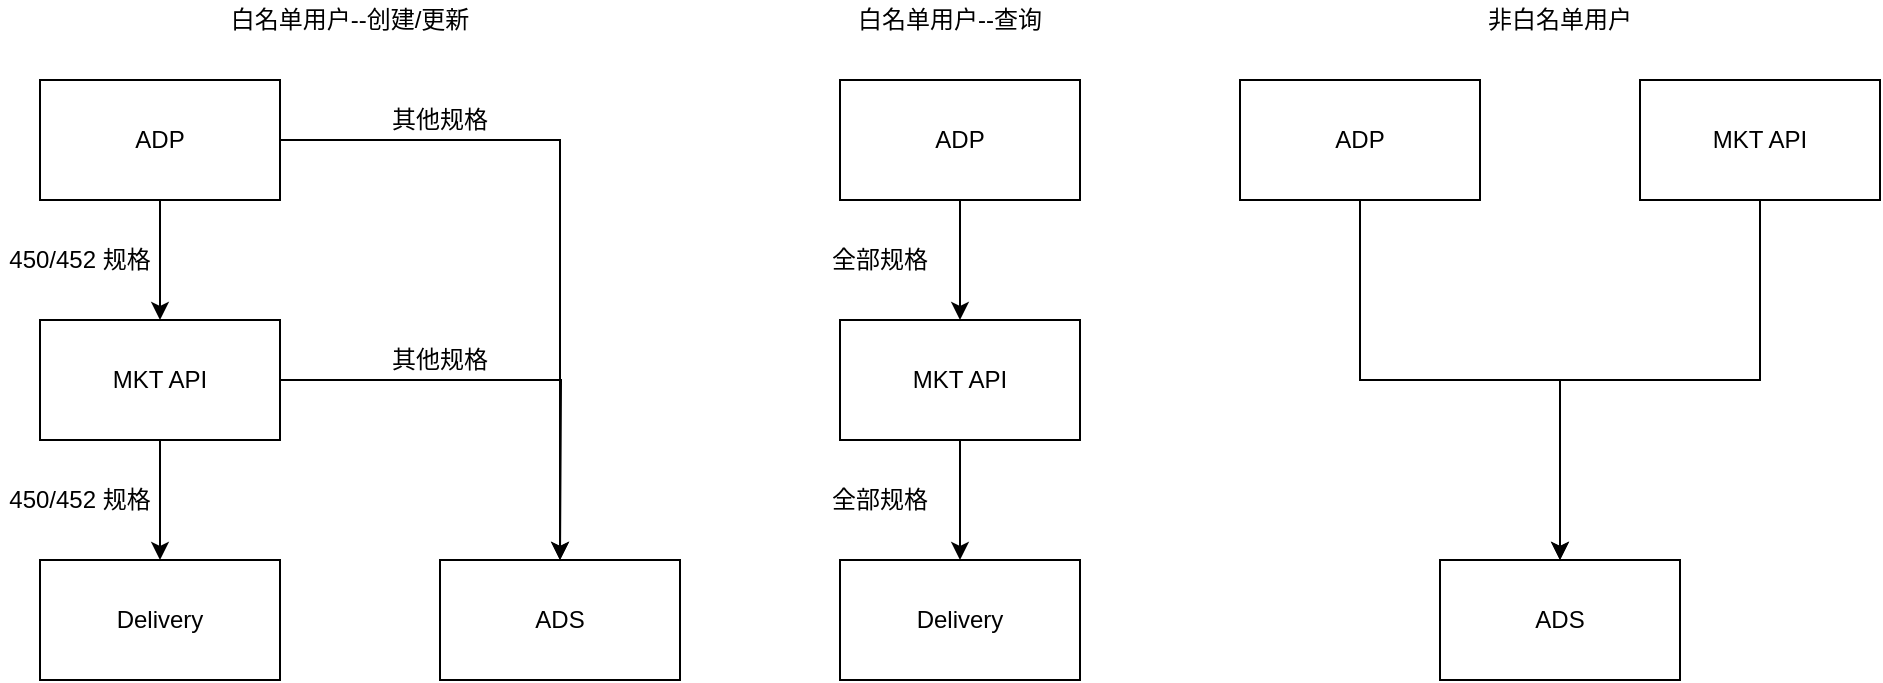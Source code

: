 <mxfile version="13.6.9" type="github">
  <diagram id="uE7bclIqSYMbXd6oh5-1" name="Page-1">
    <mxGraphModel dx="1106" dy="591" grid="1" gridSize="10" guides="1" tooltips="1" connect="1" arrows="1" fold="1" page="1" pageScale="1" pageWidth="1169" pageHeight="827" math="0" shadow="0">
      <root>
        <mxCell id="0" />
        <mxCell id="1" parent="0" />
        <mxCell id="AXqBBAvNe02jhTyraDyd-7" style="edgeStyle=orthogonalEdgeStyle;rounded=0;orthogonalLoop=1;jettySize=auto;html=1;exitX=0.5;exitY=1;exitDx=0;exitDy=0;entryX=0.5;entryY=0;entryDx=0;entryDy=0;" edge="1" parent="1" source="AXqBBAvNe02jhTyraDyd-1" target="AXqBBAvNe02jhTyraDyd-3">
          <mxGeometry relative="1" as="geometry" />
        </mxCell>
        <mxCell id="AXqBBAvNe02jhTyraDyd-17" style="edgeStyle=orthogonalEdgeStyle;rounded=0;orthogonalLoop=1;jettySize=auto;html=1;exitX=1;exitY=0.5;exitDx=0;exitDy=0;entryX=0.5;entryY=0;entryDx=0;entryDy=0;" edge="1" parent="1" source="AXqBBAvNe02jhTyraDyd-1" target="AXqBBAvNe02jhTyraDyd-5">
          <mxGeometry relative="1" as="geometry" />
        </mxCell>
        <mxCell id="AXqBBAvNe02jhTyraDyd-1" value="ADP" style="rounded=0;whiteSpace=wrap;html=1;" vertex="1" parent="1">
          <mxGeometry x="80" y="80" width="120" height="60" as="geometry" />
        </mxCell>
        <mxCell id="AXqBBAvNe02jhTyraDyd-9" style="edgeStyle=orthogonalEdgeStyle;rounded=0;orthogonalLoop=1;jettySize=auto;html=1;exitX=0.5;exitY=1;exitDx=0;exitDy=0;entryX=0.5;entryY=0;entryDx=0;entryDy=0;" edge="1" parent="1" source="AXqBBAvNe02jhTyraDyd-3" target="AXqBBAvNe02jhTyraDyd-4">
          <mxGeometry relative="1" as="geometry" />
        </mxCell>
        <mxCell id="AXqBBAvNe02jhTyraDyd-10" style="edgeStyle=orthogonalEdgeStyle;rounded=0;orthogonalLoop=1;jettySize=auto;html=1;exitX=1;exitY=0.5;exitDx=0;exitDy=0;" edge="1" parent="1" source="AXqBBAvNe02jhTyraDyd-3">
          <mxGeometry relative="1" as="geometry">
            <mxPoint x="340" y="320" as="targetPoint" />
          </mxGeometry>
        </mxCell>
        <mxCell id="AXqBBAvNe02jhTyraDyd-3" value="MKT API" style="rounded=0;whiteSpace=wrap;html=1;" vertex="1" parent="1">
          <mxGeometry x="80" y="200" width="120" height="60" as="geometry" />
        </mxCell>
        <mxCell id="AXqBBAvNe02jhTyraDyd-4" value="Delivery" style="rounded=0;whiteSpace=wrap;html=1;" vertex="1" parent="1">
          <mxGeometry x="80" y="320" width="120" height="60" as="geometry" />
        </mxCell>
        <mxCell id="AXqBBAvNe02jhTyraDyd-5" value="ADS" style="rounded=0;whiteSpace=wrap;html=1;" vertex="1" parent="1">
          <mxGeometry x="280" y="320" width="120" height="60" as="geometry" />
        </mxCell>
        <mxCell id="AXqBBAvNe02jhTyraDyd-11" value="450/452 规格" style="text;html=1;strokeColor=none;fillColor=none;align=center;verticalAlign=middle;whiteSpace=wrap;rounded=0;" vertex="1" parent="1">
          <mxGeometry x="60" y="160" width="80" height="20" as="geometry" />
        </mxCell>
        <mxCell id="AXqBBAvNe02jhTyraDyd-12" value="450/452 规格" style="text;html=1;strokeColor=none;fillColor=none;align=center;verticalAlign=middle;whiteSpace=wrap;rounded=0;" vertex="1" parent="1">
          <mxGeometry x="60" y="280" width="80" height="20" as="geometry" />
        </mxCell>
        <mxCell id="AXqBBAvNe02jhTyraDyd-14" value="其他规格" style="text;html=1;strokeColor=none;fillColor=none;align=center;verticalAlign=middle;whiteSpace=wrap;rounded=0;" vertex="1" parent="1">
          <mxGeometry x="220" y="210" width="120" height="20" as="geometry" />
        </mxCell>
        <mxCell id="AXqBBAvNe02jhTyraDyd-18" value="其他规格" style="text;html=1;strokeColor=none;fillColor=none;align=center;verticalAlign=middle;whiteSpace=wrap;rounded=0;" vertex="1" parent="1">
          <mxGeometry x="220" y="90" width="120" height="20" as="geometry" />
        </mxCell>
        <mxCell id="AXqBBAvNe02jhTyraDyd-22" value="白名单用户--创建/更新" style="text;html=1;strokeColor=none;fillColor=none;align=center;verticalAlign=middle;whiteSpace=wrap;rounded=0;" vertex="1" parent="1">
          <mxGeometry x="170" y="40" width="130" height="20" as="geometry" />
        </mxCell>
        <mxCell id="AXqBBAvNe02jhTyraDyd-23" style="edgeStyle=orthogonalEdgeStyle;rounded=0;orthogonalLoop=1;jettySize=auto;html=1;exitX=0.5;exitY=1;exitDx=0;exitDy=0;entryX=0.5;entryY=0;entryDx=0;entryDy=0;" edge="1" source="AXqBBAvNe02jhTyraDyd-25" target="AXqBBAvNe02jhTyraDyd-28" parent="1">
          <mxGeometry relative="1" as="geometry" />
        </mxCell>
        <mxCell id="AXqBBAvNe02jhTyraDyd-25" value="ADP" style="rounded=0;whiteSpace=wrap;html=1;" vertex="1" parent="1">
          <mxGeometry x="480" y="80" width="120" height="60" as="geometry" />
        </mxCell>
        <mxCell id="AXqBBAvNe02jhTyraDyd-26" style="edgeStyle=orthogonalEdgeStyle;rounded=0;orthogonalLoop=1;jettySize=auto;html=1;exitX=0.5;exitY=1;exitDx=0;exitDy=0;entryX=0.5;entryY=0;entryDx=0;entryDy=0;" edge="1" source="AXqBBAvNe02jhTyraDyd-28" target="AXqBBAvNe02jhTyraDyd-29" parent="1">
          <mxGeometry relative="1" as="geometry" />
        </mxCell>
        <mxCell id="AXqBBAvNe02jhTyraDyd-28" value="MKT API" style="rounded=0;whiteSpace=wrap;html=1;" vertex="1" parent="1">
          <mxGeometry x="480" y="200" width="120" height="60" as="geometry" />
        </mxCell>
        <mxCell id="AXqBBAvNe02jhTyraDyd-29" value="Delivery" style="rounded=0;whiteSpace=wrap;html=1;" vertex="1" parent="1">
          <mxGeometry x="480" y="320" width="120" height="60" as="geometry" />
        </mxCell>
        <mxCell id="AXqBBAvNe02jhTyraDyd-31" value="全部规格" style="text;html=1;strokeColor=none;fillColor=none;align=center;verticalAlign=middle;whiteSpace=wrap;rounded=0;" vertex="1" parent="1">
          <mxGeometry x="460" y="160" width="80" height="20" as="geometry" />
        </mxCell>
        <mxCell id="AXqBBAvNe02jhTyraDyd-32" value="全部规格" style="text;html=1;strokeColor=none;fillColor=none;align=center;verticalAlign=middle;whiteSpace=wrap;rounded=0;" vertex="1" parent="1">
          <mxGeometry x="460" y="280" width="80" height="20" as="geometry" />
        </mxCell>
        <mxCell id="AXqBBAvNe02jhTyraDyd-35" value="白名单用户--查询" style="text;html=1;strokeColor=none;fillColor=none;align=center;verticalAlign=middle;whiteSpace=wrap;rounded=0;" vertex="1" parent="1">
          <mxGeometry x="470" y="40" width="130" height="20" as="geometry" />
        </mxCell>
        <mxCell id="AXqBBAvNe02jhTyraDyd-39" style="edgeStyle=orthogonalEdgeStyle;rounded=0;orthogonalLoop=1;jettySize=auto;html=1;exitX=0.5;exitY=1;exitDx=0;exitDy=0;entryX=0.5;entryY=0;entryDx=0;entryDy=0;" edge="1" parent="1" source="AXqBBAvNe02jhTyraDyd-36" target="AXqBBAvNe02jhTyraDyd-38">
          <mxGeometry relative="1" as="geometry" />
        </mxCell>
        <mxCell id="AXqBBAvNe02jhTyraDyd-36" value="ADP" style="rounded=0;whiteSpace=wrap;html=1;" vertex="1" parent="1">
          <mxGeometry x="680" y="80" width="120" height="60" as="geometry" />
        </mxCell>
        <mxCell id="AXqBBAvNe02jhTyraDyd-40" style="edgeStyle=orthogonalEdgeStyle;rounded=0;orthogonalLoop=1;jettySize=auto;html=1;exitX=0.5;exitY=1;exitDx=0;exitDy=0;entryX=0.5;entryY=0;entryDx=0;entryDy=0;" edge="1" parent="1" source="AXqBBAvNe02jhTyraDyd-37" target="AXqBBAvNe02jhTyraDyd-38">
          <mxGeometry relative="1" as="geometry" />
        </mxCell>
        <mxCell id="AXqBBAvNe02jhTyraDyd-37" value="MKT API" style="rounded=0;whiteSpace=wrap;html=1;" vertex="1" parent="1">
          <mxGeometry x="880" y="80" width="120" height="60" as="geometry" />
        </mxCell>
        <mxCell id="AXqBBAvNe02jhTyraDyd-38" value="ADS" style="rounded=0;whiteSpace=wrap;html=1;" vertex="1" parent="1">
          <mxGeometry x="780" y="320" width="120" height="60" as="geometry" />
        </mxCell>
        <mxCell id="AXqBBAvNe02jhTyraDyd-41" value="非白名单用户" style="text;html=1;strokeColor=none;fillColor=none;align=center;verticalAlign=middle;whiteSpace=wrap;rounded=0;" vertex="1" parent="1">
          <mxGeometry x="790" y="40" width="100" height="20" as="geometry" />
        </mxCell>
      </root>
    </mxGraphModel>
  </diagram>
</mxfile>
